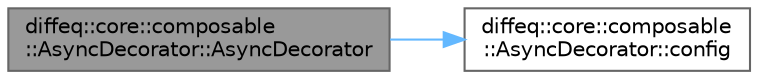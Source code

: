 digraph "diffeq::core::composable::AsyncDecorator::AsyncDecorator"
{
 // LATEX_PDF_SIZE
  bgcolor="transparent";
  edge [fontname=Helvetica,fontsize=10,labelfontname=Helvetica,labelfontsize=10];
  node [fontname=Helvetica,fontsize=10,shape=box,height=0.2,width=0.4];
  rankdir="LR";
  Node1 [id="Node000001",label="diffeq::core::composable\l::AsyncDecorator::AsyncDecorator",height=0.2,width=0.4,color="gray40", fillcolor="grey60", style="filled", fontcolor="black",tooltip="Construct async decorator."];
  Node1 -> Node2 [id="edge1_Node000001_Node000002",color="steelblue1",style="solid",tooltip=" "];
  Node2 [id="Node000002",label="diffeq::core::composable\l::AsyncDecorator::config",height=0.2,width=0.4,color="grey40", fillcolor="white", style="filled",URL="$classdiffeq_1_1core_1_1composable_1_1_async_decorator.html#a9cd9a472d4666aba42f184575c877417",tooltip="Access and modify async configuration."];
}
